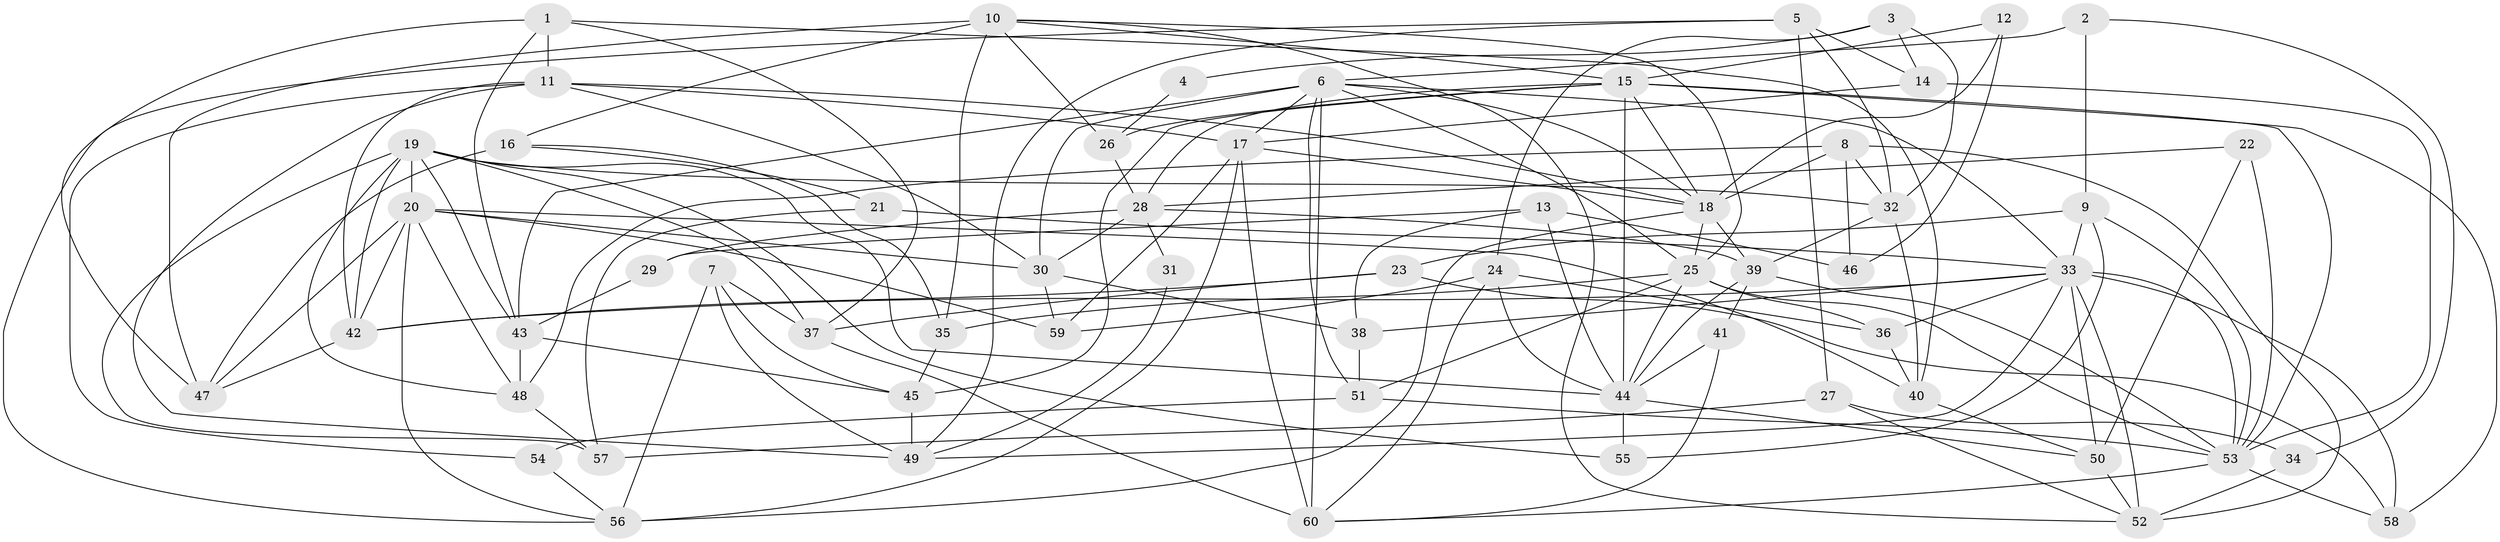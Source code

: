 // original degree distribution, {5: 0.20168067226890757, 2: 0.12605042016806722, 7: 0.03361344537815126, 4: 0.29411764705882354, 3: 0.2605042016806723, 6: 0.06722689075630252, 8: 0.008403361344537815, 9: 0.008403361344537815}
// Generated by graph-tools (version 1.1) at 2025/02/03/09/25 03:02:10]
// undirected, 60 vertices, 157 edges
graph export_dot {
graph [start="1"]
  node [color=gray90,style=filled];
  1;
  2;
  3;
  4;
  5;
  6;
  7;
  8;
  9;
  10;
  11;
  12;
  13;
  14;
  15;
  16;
  17;
  18;
  19;
  20;
  21;
  22;
  23;
  24;
  25;
  26;
  27;
  28;
  29;
  30;
  31;
  32;
  33;
  34;
  35;
  36;
  37;
  38;
  39;
  40;
  41;
  42;
  43;
  44;
  45;
  46;
  47;
  48;
  49;
  50;
  51;
  52;
  53;
  54;
  55;
  56;
  57;
  58;
  59;
  60;
  1 -- 11 [weight=1.0];
  1 -- 37 [weight=1.0];
  1 -- 40 [weight=1.0];
  1 -- 43 [weight=1.0];
  1 -- 47 [weight=1.0];
  2 -- 6 [weight=1.0];
  2 -- 9 [weight=1.0];
  2 -- 34 [weight=1.0];
  3 -- 4 [weight=1.0];
  3 -- 14 [weight=1.0];
  3 -- 24 [weight=2.0];
  3 -- 32 [weight=2.0];
  4 -- 26 [weight=1.0];
  5 -- 14 [weight=1.0];
  5 -- 27 [weight=1.0];
  5 -- 32 [weight=1.0];
  5 -- 49 [weight=1.0];
  5 -- 56 [weight=1.0];
  6 -- 17 [weight=1.0];
  6 -- 18 [weight=1.0];
  6 -- 25 [weight=2.0];
  6 -- 30 [weight=1.0];
  6 -- 33 [weight=1.0];
  6 -- 43 [weight=1.0];
  6 -- 51 [weight=1.0];
  6 -- 60 [weight=2.0];
  7 -- 37 [weight=1.0];
  7 -- 45 [weight=1.0];
  7 -- 49 [weight=1.0];
  7 -- 56 [weight=1.0];
  8 -- 18 [weight=1.0];
  8 -- 32 [weight=1.0];
  8 -- 46 [weight=1.0];
  8 -- 48 [weight=1.0];
  8 -- 52 [weight=1.0];
  9 -- 23 [weight=1.0];
  9 -- 33 [weight=2.0];
  9 -- 53 [weight=1.0];
  9 -- 55 [weight=1.0];
  10 -- 15 [weight=1.0];
  10 -- 16 [weight=1.0];
  10 -- 25 [weight=1.0];
  10 -- 26 [weight=2.0];
  10 -- 35 [weight=1.0];
  10 -- 47 [weight=1.0];
  10 -- 52 [weight=1.0];
  11 -- 17 [weight=1.0];
  11 -- 18 [weight=1.0];
  11 -- 30 [weight=1.0];
  11 -- 42 [weight=1.0];
  11 -- 49 [weight=1.0];
  11 -- 54 [weight=1.0];
  12 -- 15 [weight=1.0];
  12 -- 18 [weight=1.0];
  12 -- 46 [weight=1.0];
  13 -- 29 [weight=1.0];
  13 -- 38 [weight=1.0];
  13 -- 44 [weight=1.0];
  13 -- 46 [weight=2.0];
  14 -- 17 [weight=1.0];
  14 -- 53 [weight=1.0];
  15 -- 18 [weight=1.0];
  15 -- 26 [weight=1.0];
  15 -- 28 [weight=1.0];
  15 -- 44 [weight=1.0];
  15 -- 45 [weight=1.0];
  15 -- 53 [weight=1.0];
  15 -- 58 [weight=1.0];
  16 -- 21 [weight=1.0];
  16 -- 35 [weight=1.0];
  16 -- 47 [weight=2.0];
  17 -- 18 [weight=1.0];
  17 -- 56 [weight=1.0];
  17 -- 59 [weight=1.0];
  17 -- 60 [weight=1.0];
  18 -- 25 [weight=1.0];
  18 -- 39 [weight=1.0];
  18 -- 56 [weight=1.0];
  19 -- 20 [weight=2.0];
  19 -- 32 [weight=1.0];
  19 -- 37 [weight=1.0];
  19 -- 42 [weight=1.0];
  19 -- 43 [weight=1.0];
  19 -- 44 [weight=1.0];
  19 -- 48 [weight=1.0];
  19 -- 55 [weight=1.0];
  19 -- 57 [weight=1.0];
  20 -- 30 [weight=1.0];
  20 -- 40 [weight=1.0];
  20 -- 42 [weight=1.0];
  20 -- 47 [weight=2.0];
  20 -- 48 [weight=1.0];
  20 -- 56 [weight=1.0];
  20 -- 59 [weight=1.0];
  21 -- 33 [weight=1.0];
  21 -- 57 [weight=1.0];
  22 -- 28 [weight=1.0];
  22 -- 50 [weight=1.0];
  22 -- 53 [weight=2.0];
  23 -- 37 [weight=2.0];
  23 -- 42 [weight=1.0];
  23 -- 58 [weight=1.0];
  24 -- 36 [weight=1.0];
  24 -- 44 [weight=1.0];
  24 -- 59 [weight=1.0];
  24 -- 60 [weight=1.0];
  25 -- 35 [weight=1.0];
  25 -- 36 [weight=1.0];
  25 -- 44 [weight=1.0];
  25 -- 51 [weight=1.0];
  25 -- 53 [weight=1.0];
  26 -- 28 [weight=1.0];
  27 -- 34 [weight=1.0];
  27 -- 52 [weight=1.0];
  27 -- 57 [weight=1.0];
  28 -- 29 [weight=1.0];
  28 -- 30 [weight=1.0];
  28 -- 31 [weight=2.0];
  28 -- 39 [weight=1.0];
  29 -- 43 [weight=2.0];
  30 -- 38 [weight=1.0];
  30 -- 59 [weight=1.0];
  31 -- 49 [weight=1.0];
  32 -- 39 [weight=2.0];
  32 -- 40 [weight=2.0];
  33 -- 36 [weight=1.0];
  33 -- 38 [weight=1.0];
  33 -- 42 [weight=2.0];
  33 -- 49 [weight=1.0];
  33 -- 50 [weight=1.0];
  33 -- 52 [weight=1.0];
  33 -- 53 [weight=2.0];
  33 -- 58 [weight=1.0];
  34 -- 52 [weight=1.0];
  35 -- 45 [weight=1.0];
  36 -- 40 [weight=1.0];
  37 -- 60 [weight=1.0];
  38 -- 51 [weight=1.0];
  39 -- 41 [weight=1.0];
  39 -- 44 [weight=1.0];
  39 -- 53 [weight=1.0];
  40 -- 50 [weight=1.0];
  41 -- 44 [weight=1.0];
  41 -- 60 [weight=1.0];
  42 -- 47 [weight=1.0];
  43 -- 45 [weight=1.0];
  43 -- 48 [weight=1.0];
  44 -- 50 [weight=1.0];
  44 -- 55 [weight=1.0];
  45 -- 49 [weight=1.0];
  48 -- 57 [weight=1.0];
  50 -- 52 [weight=1.0];
  51 -- 53 [weight=1.0];
  51 -- 54 [weight=1.0];
  53 -- 58 [weight=1.0];
  53 -- 60 [weight=1.0];
  54 -- 56 [weight=1.0];
}
